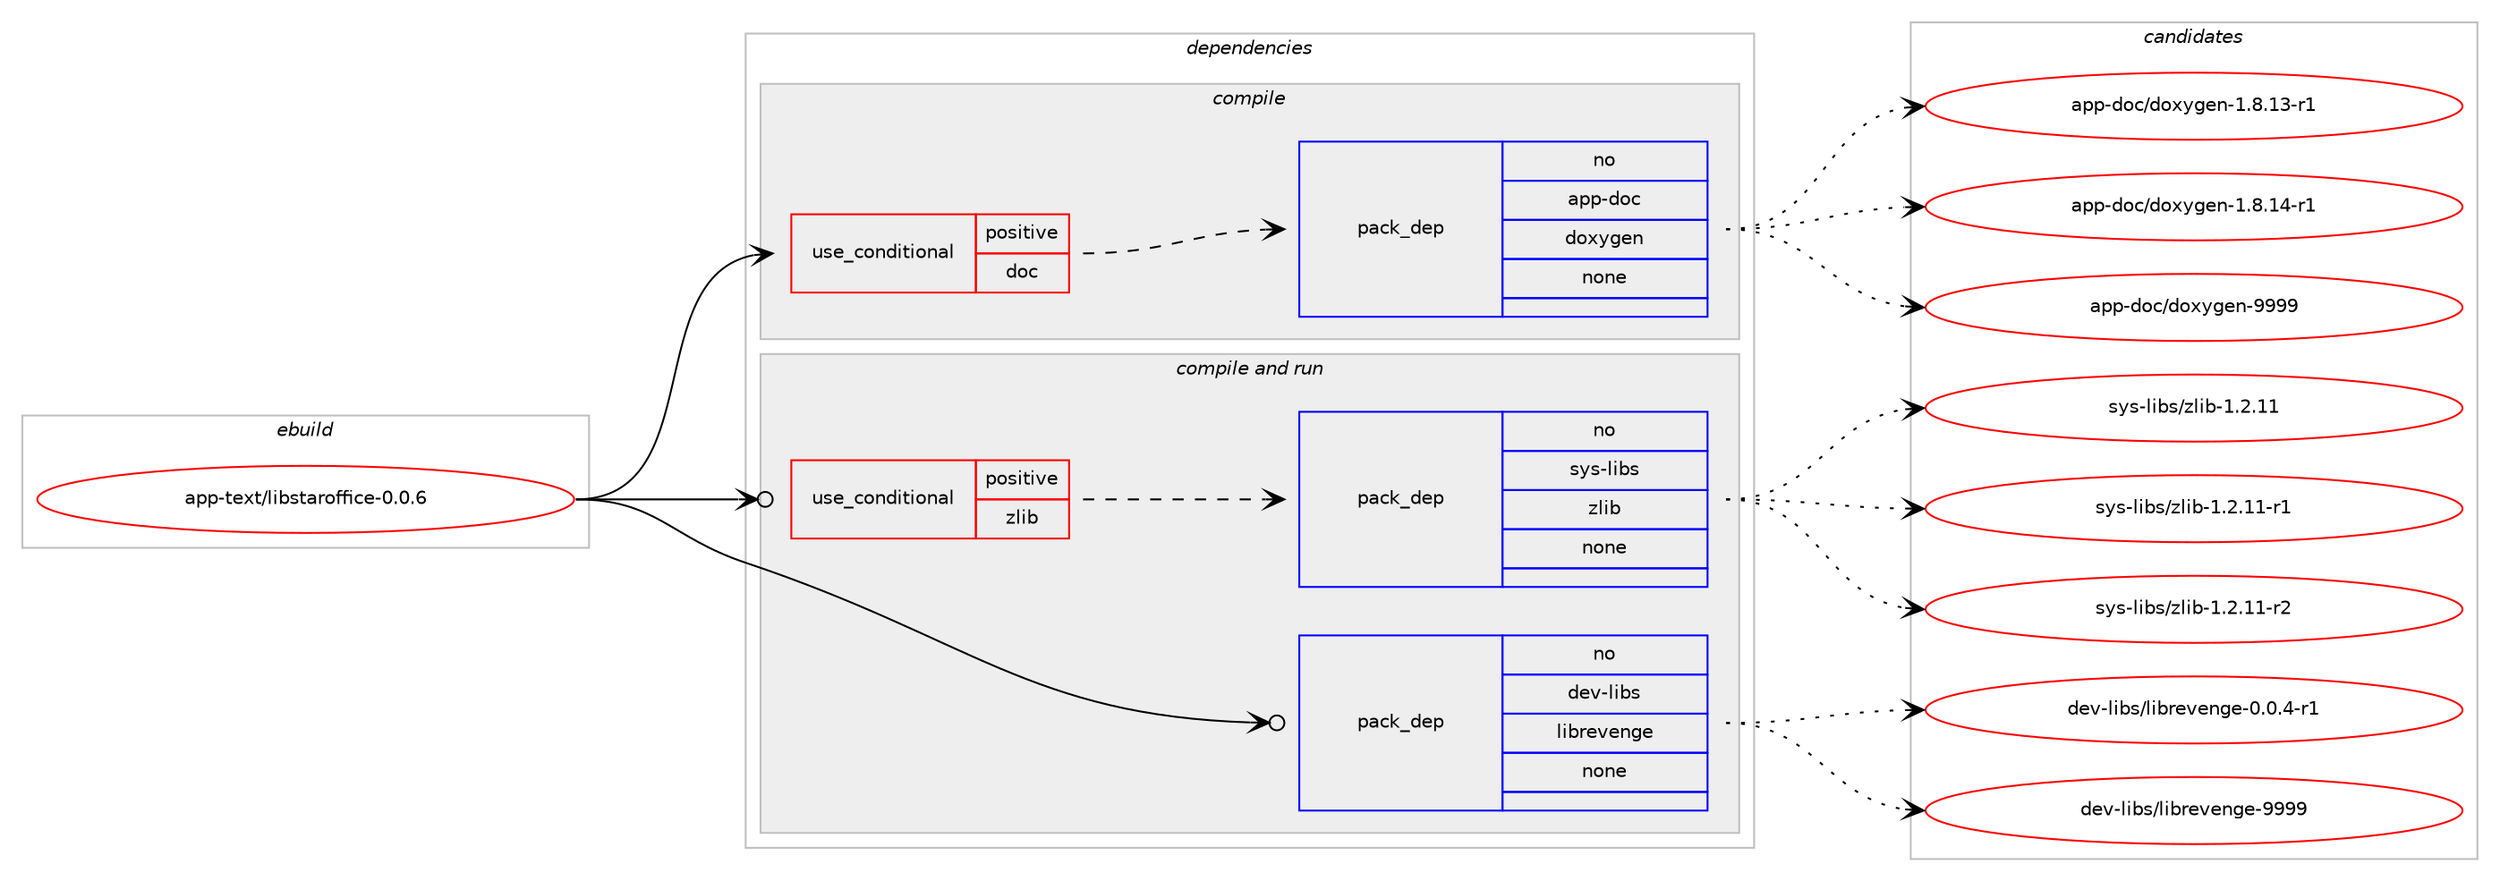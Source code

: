digraph prolog {

# *************
# Graph options
# *************

newrank=true;
concentrate=true;
compound=true;
graph [rankdir=LR,fontname=Helvetica,fontsize=10,ranksep=1.5];#, ranksep=2.5, nodesep=0.2];
edge  [arrowhead=vee];
node  [fontname=Helvetica,fontsize=10];

# **********
# The ebuild
# **********

subgraph cluster_leftcol {
color=gray;
rank=same;
label=<<i>ebuild</i>>;
id [label="app-text/libstaroffice-0.0.6", color=red, width=4, href="../app-text/libstaroffice-0.0.6.svg"];
}

# ****************
# The dependencies
# ****************

subgraph cluster_midcol {
color=gray;
label=<<i>dependencies</i>>;
subgraph cluster_compile {
fillcolor="#eeeeee";
style=filled;
label=<<i>compile</i>>;
subgraph cond698 {
dependency2534 [label=<<TABLE BORDER="0" CELLBORDER="1" CELLSPACING="0" CELLPADDING="4"><TR><TD ROWSPAN="3" CELLPADDING="10">use_conditional</TD></TR><TR><TD>positive</TD></TR><TR><TD>doc</TD></TR></TABLE>>, shape=none, color=red];
subgraph pack1776 {
dependency2535 [label=<<TABLE BORDER="0" CELLBORDER="1" CELLSPACING="0" CELLPADDING="4" WIDTH="220"><TR><TD ROWSPAN="6" CELLPADDING="30">pack_dep</TD></TR><TR><TD WIDTH="110">no</TD></TR><TR><TD>app-doc</TD></TR><TR><TD>doxygen</TD></TR><TR><TD>none</TD></TR><TR><TD></TD></TR></TABLE>>, shape=none, color=blue];
}
dependency2534:e -> dependency2535:w [weight=20,style="dashed",arrowhead="vee"];
}
id:e -> dependency2534:w [weight=20,style="solid",arrowhead="vee"];
}
subgraph cluster_compileandrun {
fillcolor="#eeeeee";
style=filled;
label=<<i>compile and run</i>>;
subgraph cond699 {
dependency2536 [label=<<TABLE BORDER="0" CELLBORDER="1" CELLSPACING="0" CELLPADDING="4"><TR><TD ROWSPAN="3" CELLPADDING="10">use_conditional</TD></TR><TR><TD>positive</TD></TR><TR><TD>zlib</TD></TR></TABLE>>, shape=none, color=red];
subgraph pack1777 {
dependency2537 [label=<<TABLE BORDER="0" CELLBORDER="1" CELLSPACING="0" CELLPADDING="4" WIDTH="220"><TR><TD ROWSPAN="6" CELLPADDING="30">pack_dep</TD></TR><TR><TD WIDTH="110">no</TD></TR><TR><TD>sys-libs</TD></TR><TR><TD>zlib</TD></TR><TR><TD>none</TD></TR><TR><TD></TD></TR></TABLE>>, shape=none, color=blue];
}
dependency2536:e -> dependency2537:w [weight=20,style="dashed",arrowhead="vee"];
}
id:e -> dependency2536:w [weight=20,style="solid",arrowhead="odotvee"];
subgraph pack1778 {
dependency2538 [label=<<TABLE BORDER="0" CELLBORDER="1" CELLSPACING="0" CELLPADDING="4" WIDTH="220"><TR><TD ROWSPAN="6" CELLPADDING="30">pack_dep</TD></TR><TR><TD WIDTH="110">no</TD></TR><TR><TD>dev-libs</TD></TR><TR><TD>librevenge</TD></TR><TR><TD>none</TD></TR><TR><TD></TD></TR></TABLE>>, shape=none, color=blue];
}
id:e -> dependency2538:w [weight=20,style="solid",arrowhead="odotvee"];
}
subgraph cluster_run {
fillcolor="#eeeeee";
style=filled;
label=<<i>run</i>>;
}
}

# **************
# The candidates
# **************

subgraph cluster_choices {
rank=same;
color=gray;
label=<<i>candidates</i>>;

subgraph choice1776 {
color=black;
nodesep=1;
choice97112112451001119947100111120121103101110454946564649514511449 [label="app-doc/doxygen-1.8.13-r1", color=red, width=4,href="../app-doc/doxygen-1.8.13-r1.svg"];
choice97112112451001119947100111120121103101110454946564649524511449 [label="app-doc/doxygen-1.8.14-r1", color=red, width=4,href="../app-doc/doxygen-1.8.14-r1.svg"];
choice971121124510011199471001111201211031011104557575757 [label="app-doc/doxygen-9999", color=red, width=4,href="../app-doc/doxygen-9999.svg"];
dependency2535:e -> choice97112112451001119947100111120121103101110454946564649514511449:w [style=dotted,weight="100"];
dependency2535:e -> choice97112112451001119947100111120121103101110454946564649524511449:w [style=dotted,weight="100"];
dependency2535:e -> choice971121124510011199471001111201211031011104557575757:w [style=dotted,weight="100"];
}
subgraph choice1777 {
color=black;
nodesep=1;
choice1151211154510810598115471221081059845494650464949 [label="sys-libs/zlib-1.2.11", color=red, width=4,href="../sys-libs/zlib-1.2.11.svg"];
choice11512111545108105981154712210810598454946504649494511449 [label="sys-libs/zlib-1.2.11-r1", color=red, width=4,href="../sys-libs/zlib-1.2.11-r1.svg"];
choice11512111545108105981154712210810598454946504649494511450 [label="sys-libs/zlib-1.2.11-r2", color=red, width=4,href="../sys-libs/zlib-1.2.11-r2.svg"];
dependency2537:e -> choice1151211154510810598115471221081059845494650464949:w [style=dotted,weight="100"];
dependency2537:e -> choice11512111545108105981154712210810598454946504649494511449:w [style=dotted,weight="100"];
dependency2537:e -> choice11512111545108105981154712210810598454946504649494511450:w [style=dotted,weight="100"];
}
subgraph choice1778 {
color=black;
nodesep=1;
choice100101118451081059811547108105981141011181011101031014548464846524511449 [label="dev-libs/librevenge-0.0.4-r1", color=red, width=4,href="../dev-libs/librevenge-0.0.4-r1.svg"];
choice100101118451081059811547108105981141011181011101031014557575757 [label="dev-libs/librevenge-9999", color=red, width=4,href="../dev-libs/librevenge-9999.svg"];
dependency2538:e -> choice100101118451081059811547108105981141011181011101031014548464846524511449:w [style=dotted,weight="100"];
dependency2538:e -> choice100101118451081059811547108105981141011181011101031014557575757:w [style=dotted,weight="100"];
}
}

}
